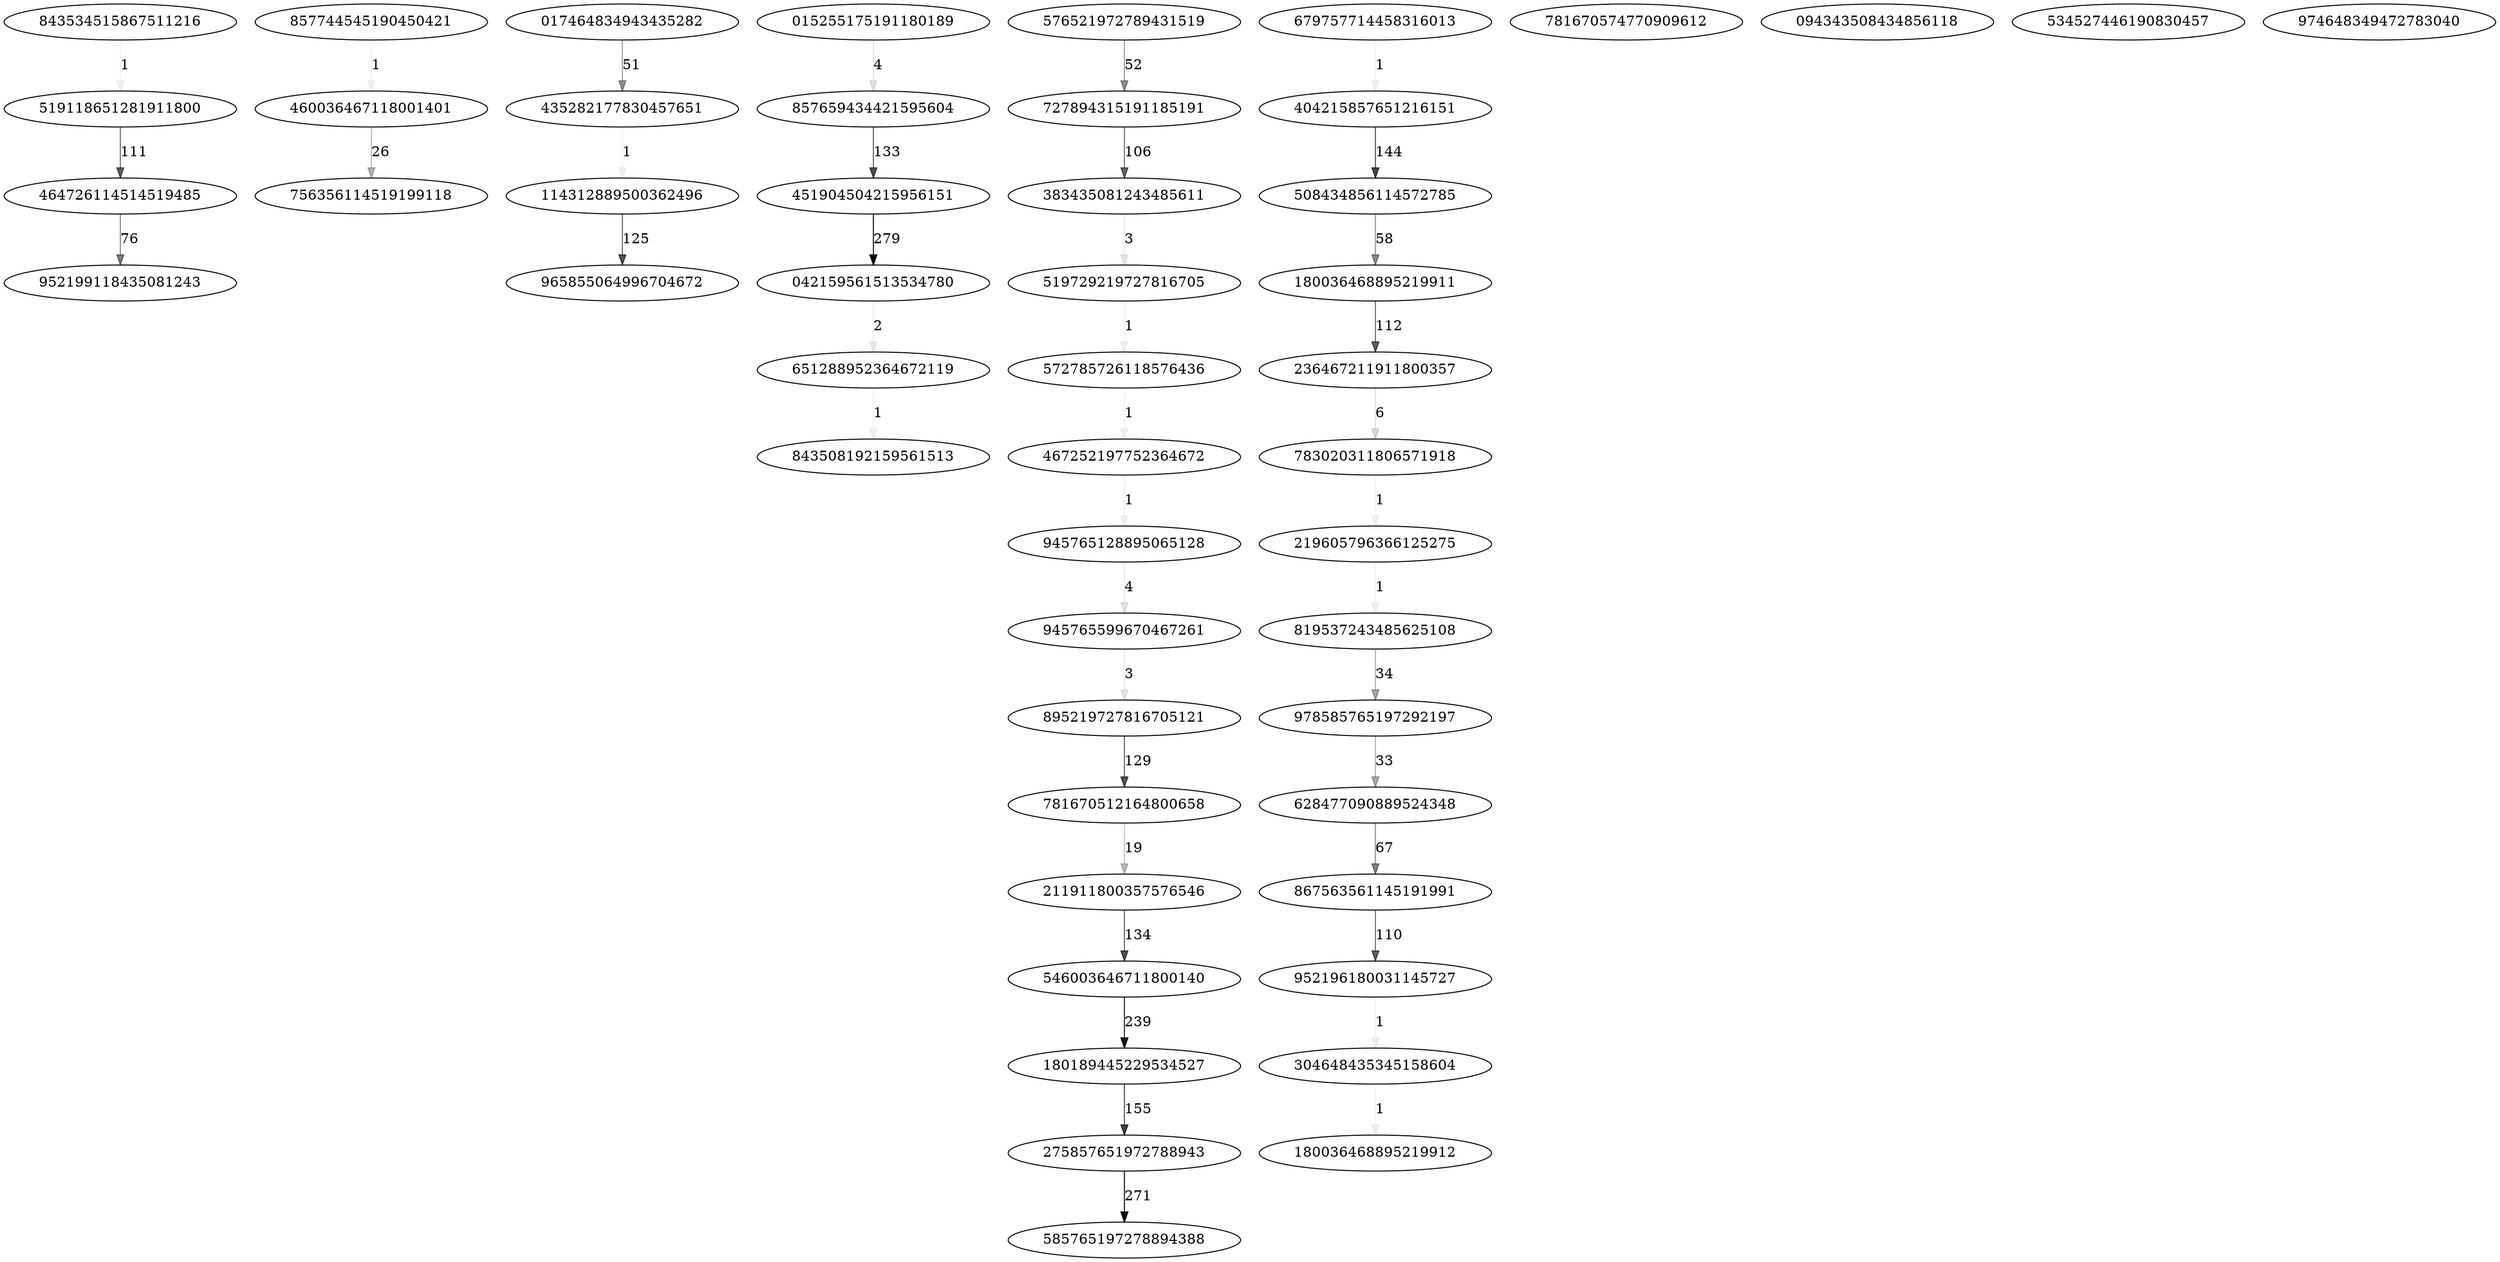 digraph {
	519118651281911800
	464726114514519485
	952199118435081243
	843534515867511216
	460036467118001401
	756356114519199118
	857744545190450421
	435282177830457651
	114312889500362496
	965855064996704672
	017464834943435282
	451904504215956151
	042159561513534780
	857659434421595604
	015255175191180189
	651288952364672119
	843508192159561513
	576521972789431519
	727894315191185191
	383435081243485611
	519729219727816705
	572785726118576436
	467252197752364672
	945765128895065128
	945765599670467261
	895219727816705121
	781670512164800658
	180189445229534527
	275857651972788943
	546003646711800140
	585765197278894388
	211911800357576546
	404215857651216151
	508434856114572785
	180036468895219911
	236467211911800357
	783020311806571918
	219605796366125275
	679757714458316013
	978585765197292197
	628477090889524348
	867563561145191991
	952196180031145727
	304648435345158604
	819537243485625108
	180036468895219912
	781670574770909612
	094343508434856118
	534527446190830457
	974648349472783040
	519118651281911800 -> 464726114514519485 [label=111 color="#000000a0"]
	464726114514519485 -> 952199118435081243 [label=76 color="#00000085"]
	843534515867511216 -> 519118651281911800 [label=1 color="#000000f"]
	460036467118001401 -> 756356114519199118 [label=26 color="#0000004d"]
	857744545190450421 -> 460036467118001401 [label=1 color="#000000f"]
	435282177830457651 -> 114312889500362496 [label=1 color="#000000f"]
	114312889500362496 -> 965855064996704672 [label=125 color="#000000aa"]
	017464834943435282 -> 435282177830457651 [label=51 color="#0000006d"]
	451904504215956151 -> 042159561513534780 [label=279 color="#000000ff"]
	042159561513534780 -> 651288952364672119 [label=2 color="#00000015"]
	857659434421595604 -> 451904504215956151 [label=133 color="#000000b0"]
	015255175191180189 -> 857659434421595604 [label=4 color="#0000001e"]
	651288952364672119 -> 843508192159561513 [label=1 color="#000000f"]
	576521972789431519 -> 727894315191185191 [label=52 color="#0000006e"]
	727894315191185191 -> 383435081243485611 [label=106 color="#0000009d"]
	383435081243485611 -> 519729219727816705 [label=3 color="#0000001a"]
	519729219727816705 -> 572785726118576436 [label=1 color="#000000f"]
	572785726118576436 -> 467252197752364672 [label=1 color="#000000f"]
	467252197752364672 -> 945765128895065128 [label=1 color="#000000f"]
	945765128895065128 -> 945765599670467261 [label=4 color="#0000001e"]
	945765599670467261 -> 895219727816705121 [label=3 color="#0000001a"]
	895219727816705121 -> 781670512164800658 [label=129 color="#000000ad"]
	781670512164800658 -> 211911800357576546 [label=19 color="#00000042"]
	180189445229534527 -> 275857651972788943 [label=155 color="#000000be"]
	275857651972788943 -> 585765197278894388 [label=271 color="#000000fb"]
	546003646711800140 -> 180189445229534527 [label=239 color="#000000ec"]
	211911800357576546 -> 546003646711800140 [label=134 color="#000000b0"]
	404215857651216151 -> 508434856114572785 [label=144 color="#000000b7"]
	508434856114572785 -> 180036468895219911 [label=58 color="#00000074"]
	180036468895219911 -> 236467211911800357 [label=112 color="#000000a1"]
	236467211911800357 -> 783020311806571918 [label=6 color="#00000025"]
	783020311806571918 -> 219605796366125275 [label=1 color="#000000f"]
	219605796366125275 -> 819537243485625108 [label=1 color="#000000f"]
	679757714458316013 -> 404215857651216151 [label=1 color="#000000f"]
	978585765197292197 -> 628477090889524348 [label=33 color="#00000057"]
	628477090889524348 -> 867563561145191991 [label=67 color="#0000007c"]
	867563561145191991 -> 952196180031145727 [label=110 color="#000000a0"]
	952196180031145727 -> 304648435345158604 [label=1 color="#000000f"]
	304648435345158604 -> 180036468895219912 [label=1 color="#000000f"]
	819537243485625108 -> 978585765197292197 [label=34 color="#00000059"]
}
